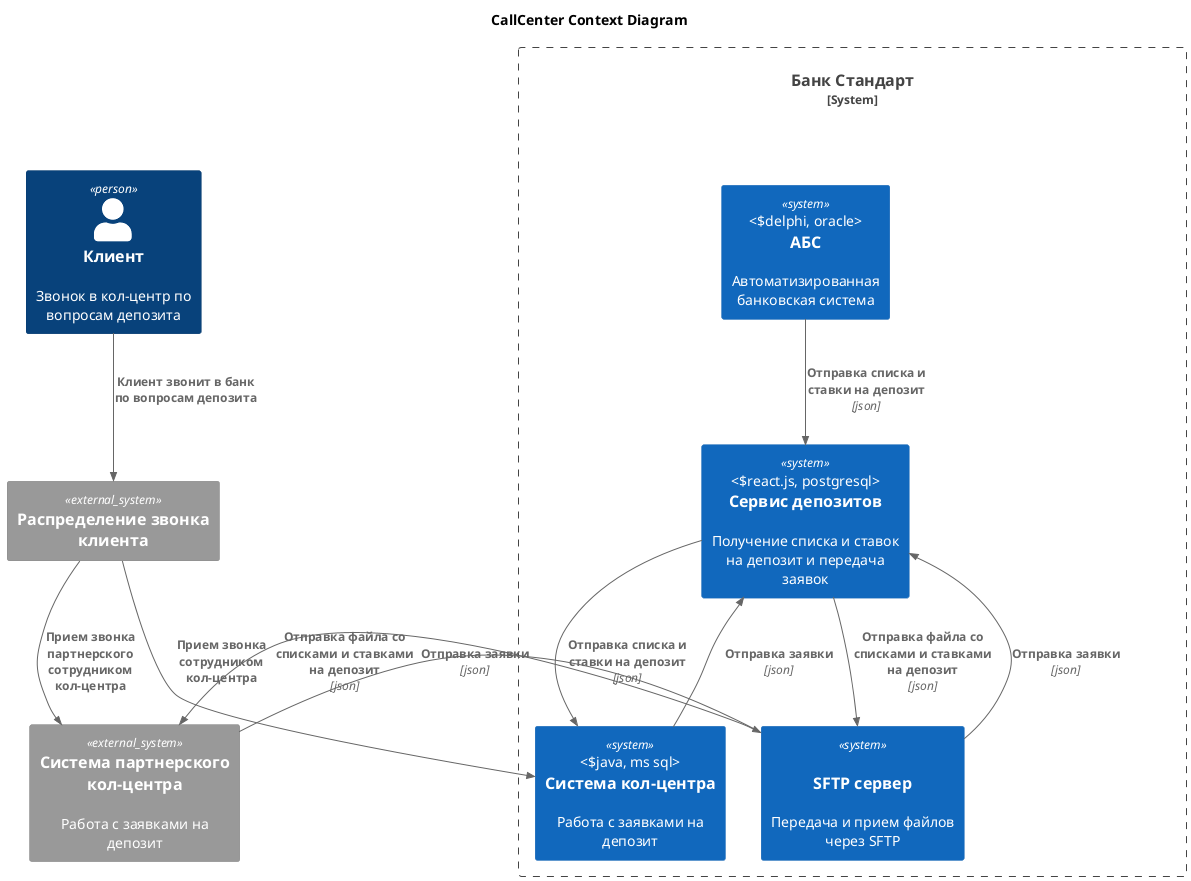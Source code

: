 @startuml

!include <C4/C4_Context>
title CallCenter Context Diagram
top to bottom direction

Person(User, "Клиент", "Звонок в кол-центр по вопросам депозита")
System_Boundary(Bank, "Банк Стандарт") {
System(ABS, "АБС", "Автоматизированная банковская система", "delphi, oracle")
System(Deposit, "Сервис депозитов", "Получение списка и ставок на депозит и передача заявок", "react.js, postgresql")
System(CallCenter, "Система кол-центра", "Работа с заявками на депозит", "java, ms sql")
System(SFTP, "SFTP сервер", "Передача и прием файлов через SFTP", "sftp")
}

System_Ext(CallCenterEx, "Система партнерского кол-центра", "Работа с заявками на депозит")
System_Ext(Call, "Распределение звонка клиента", "", "")

Rel(User, Call, "Клиент звонит в банк по вопросам депозита", "")
Rel(Call, CallCenter, "Прием звонка сотрудником кол-центра", "")
Rel(Call, CallCenterEx, "Прием звонка партнерского сотрудником кол-центра", "")
Rel(ABS, Deposit, "Отправка списка и ставки на депозит", "json")
Rel(Deposit, CallCenter, "Отправка списка и ставки на депозит", "json")
Rel(Deposit, SFTP, "Отправка файла со списками и ставками на депозит", "json")
Rel(SFTP, CallCenterEx, "Отправка файла со списками и ставками на депозит", "json")
Rel(CallCenterEx, SFTP, "Отправка заявки", "json")
Rel(CallCenter, Deposit, "Отправка заявки", "json")
Rel(SFTP, Deposit, "Отправка заявки", "json")

@enduml.